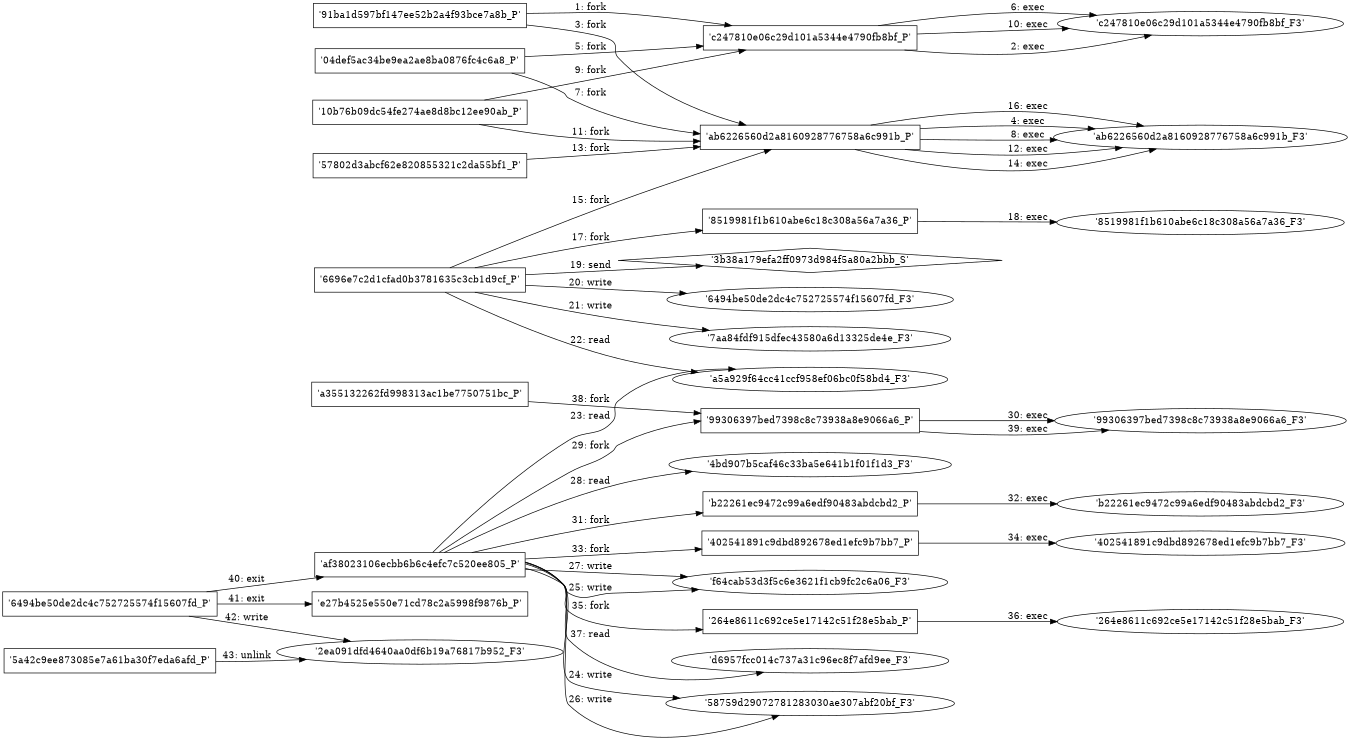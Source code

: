 digraph "D:\Learning\Paper\apt\基于CTI的攻击预警\Dataset\攻击图\ASGfromALLCTI\U.S. Court Order Hits Botnet’s Infrastructure.dot" {
rankdir="LR"
size="9"
fixedsize="false"
splines="true"
nodesep=0.3
ranksep=0
fontsize=10
overlap="scalexy"
engine= "neato"
	"'91ba1d597bf147ee52b2a4f93bce7a8b_P'" [node_type=Process shape=box]
	"'c247810e06c29d101a5344e4790fb8bf_P'" [node_type=Process shape=box]
	"'91ba1d597bf147ee52b2a4f93bce7a8b_P'" -> "'c247810e06c29d101a5344e4790fb8bf_P'" [label="1: fork"]
	"'c247810e06c29d101a5344e4790fb8bf_P'" [node_type=Process shape=box]
	"'c247810e06c29d101a5344e4790fb8bf_F3'" [node_type=File shape=ellipse]
	"'c247810e06c29d101a5344e4790fb8bf_P'" -> "'c247810e06c29d101a5344e4790fb8bf_F3'" [label="2: exec"]
	"'91ba1d597bf147ee52b2a4f93bce7a8b_P'" [node_type=Process shape=box]
	"'ab6226560d2a8160928776758a6c991b_P'" [node_type=Process shape=box]
	"'91ba1d597bf147ee52b2a4f93bce7a8b_P'" -> "'ab6226560d2a8160928776758a6c991b_P'" [label="3: fork"]
	"'ab6226560d2a8160928776758a6c991b_P'" [node_type=Process shape=box]
	"'ab6226560d2a8160928776758a6c991b_F3'" [node_type=File shape=ellipse]
	"'ab6226560d2a8160928776758a6c991b_P'" -> "'ab6226560d2a8160928776758a6c991b_F3'" [label="4: exec"]
	"'04def5ac34be9ea2ae8ba0876fc4c6a8_P'" [node_type=Process shape=box]
	"'c247810e06c29d101a5344e4790fb8bf_P'" [node_type=Process shape=box]
	"'04def5ac34be9ea2ae8ba0876fc4c6a8_P'" -> "'c247810e06c29d101a5344e4790fb8bf_P'" [label="5: fork"]
	"'c247810e06c29d101a5344e4790fb8bf_P'" [node_type=Process shape=box]
	"'c247810e06c29d101a5344e4790fb8bf_F3'" [node_type=File shape=ellipse]
	"'c247810e06c29d101a5344e4790fb8bf_P'" -> "'c247810e06c29d101a5344e4790fb8bf_F3'" [label="6: exec"]
	"'04def5ac34be9ea2ae8ba0876fc4c6a8_P'" [node_type=Process shape=box]
	"'ab6226560d2a8160928776758a6c991b_P'" [node_type=Process shape=box]
	"'04def5ac34be9ea2ae8ba0876fc4c6a8_P'" -> "'ab6226560d2a8160928776758a6c991b_P'" [label="7: fork"]
	"'ab6226560d2a8160928776758a6c991b_P'" [node_type=Process shape=box]
	"'ab6226560d2a8160928776758a6c991b_F3'" [node_type=File shape=ellipse]
	"'ab6226560d2a8160928776758a6c991b_P'" -> "'ab6226560d2a8160928776758a6c991b_F3'" [label="8: exec"]
	"'10b76b09dc54fe274ae8d8bc12ee90ab_P'" [node_type=Process shape=box]
	"'c247810e06c29d101a5344e4790fb8bf_P'" [node_type=Process shape=box]
	"'10b76b09dc54fe274ae8d8bc12ee90ab_P'" -> "'c247810e06c29d101a5344e4790fb8bf_P'" [label="9: fork"]
	"'c247810e06c29d101a5344e4790fb8bf_P'" [node_type=Process shape=box]
	"'c247810e06c29d101a5344e4790fb8bf_F3'" [node_type=File shape=ellipse]
	"'c247810e06c29d101a5344e4790fb8bf_P'" -> "'c247810e06c29d101a5344e4790fb8bf_F3'" [label="10: exec"]
	"'10b76b09dc54fe274ae8d8bc12ee90ab_P'" [node_type=Process shape=box]
	"'ab6226560d2a8160928776758a6c991b_P'" [node_type=Process shape=box]
	"'10b76b09dc54fe274ae8d8bc12ee90ab_P'" -> "'ab6226560d2a8160928776758a6c991b_P'" [label="11: fork"]
	"'ab6226560d2a8160928776758a6c991b_P'" [node_type=Process shape=box]
	"'ab6226560d2a8160928776758a6c991b_F3'" [node_type=File shape=ellipse]
	"'ab6226560d2a8160928776758a6c991b_P'" -> "'ab6226560d2a8160928776758a6c991b_F3'" [label="12: exec"]
	"'57802d3abcf62e820855321c2da55bf1_P'" [node_type=Process shape=box]
	"'ab6226560d2a8160928776758a6c991b_P'" [node_type=Process shape=box]
	"'57802d3abcf62e820855321c2da55bf1_P'" -> "'ab6226560d2a8160928776758a6c991b_P'" [label="13: fork"]
	"'ab6226560d2a8160928776758a6c991b_P'" [node_type=Process shape=box]
	"'ab6226560d2a8160928776758a6c991b_F3'" [node_type=File shape=ellipse]
	"'ab6226560d2a8160928776758a6c991b_P'" -> "'ab6226560d2a8160928776758a6c991b_F3'" [label="14: exec"]
	"'6696e7c2d1cfad0b3781635c3cb1d9cf_P'" [node_type=Process shape=box]
	"'ab6226560d2a8160928776758a6c991b_P'" [node_type=Process shape=box]
	"'6696e7c2d1cfad0b3781635c3cb1d9cf_P'" -> "'ab6226560d2a8160928776758a6c991b_P'" [label="15: fork"]
	"'ab6226560d2a8160928776758a6c991b_P'" [node_type=Process shape=box]
	"'ab6226560d2a8160928776758a6c991b_F3'" [node_type=File shape=ellipse]
	"'ab6226560d2a8160928776758a6c991b_P'" -> "'ab6226560d2a8160928776758a6c991b_F3'" [label="16: exec"]
	"'6696e7c2d1cfad0b3781635c3cb1d9cf_P'" [node_type=Process shape=box]
	"'8519981f1b610abe6c18c308a56a7a36_P'" [node_type=Process shape=box]
	"'6696e7c2d1cfad0b3781635c3cb1d9cf_P'" -> "'8519981f1b610abe6c18c308a56a7a36_P'" [label="17: fork"]
	"'8519981f1b610abe6c18c308a56a7a36_P'" [node_type=Process shape=box]
	"'8519981f1b610abe6c18c308a56a7a36_F3'" [node_type=File shape=ellipse]
	"'8519981f1b610abe6c18c308a56a7a36_P'" -> "'8519981f1b610abe6c18c308a56a7a36_F3'" [label="18: exec"]
	"'3b38a179efa2ff0973d984f5a80a2bbb_S'" [node_type=Socket shape=diamond]
	"'6696e7c2d1cfad0b3781635c3cb1d9cf_P'" [node_type=Process shape=box]
	"'6696e7c2d1cfad0b3781635c3cb1d9cf_P'" -> "'3b38a179efa2ff0973d984f5a80a2bbb_S'" [label="19: send"]
	"'6494be50de2dc4c752725574f15607fd_F3'" [node_type=file shape=ellipse]
	"'6696e7c2d1cfad0b3781635c3cb1d9cf_P'" [node_type=Process shape=box]
	"'6696e7c2d1cfad0b3781635c3cb1d9cf_P'" -> "'6494be50de2dc4c752725574f15607fd_F3'" [label="20: write"]
	"'7aa84fdf915dfec43580a6d13325de4e_F3'" [node_type=file shape=ellipse]
	"'6696e7c2d1cfad0b3781635c3cb1d9cf_P'" [node_type=Process shape=box]
	"'6696e7c2d1cfad0b3781635c3cb1d9cf_P'" -> "'7aa84fdf915dfec43580a6d13325de4e_F3'" [label="21: write"]
	"'a5a929f64cc41ccf958ef06bc0f58bd4_F3'" [node_type=file shape=ellipse]
	"'6696e7c2d1cfad0b3781635c3cb1d9cf_P'" [node_type=Process shape=box]
	"'6696e7c2d1cfad0b3781635c3cb1d9cf_P'" -> "'a5a929f64cc41ccf958ef06bc0f58bd4_F3'" [label="22: read"]
	"'a5a929f64cc41ccf958ef06bc0f58bd4_F3'" [node_type=file shape=ellipse]
	"'af38023106ecbb6b6c4efc7c520ee805_P'" [node_type=Process shape=box]
	"'af38023106ecbb6b6c4efc7c520ee805_P'" -> "'a5a929f64cc41ccf958ef06bc0f58bd4_F3'" [label="23: read"]
	"'58759d29072781283030ae307abf20bf_F3'" [node_type=file shape=ellipse]
	"'af38023106ecbb6b6c4efc7c520ee805_P'" [node_type=Process shape=box]
	"'af38023106ecbb6b6c4efc7c520ee805_P'" -> "'58759d29072781283030ae307abf20bf_F3'" [label="24: write"]
	"'f64cab53d3f5c6e3621f1cb9fc2c6a06_F3'" [node_type=file shape=ellipse]
	"'af38023106ecbb6b6c4efc7c520ee805_P'" [node_type=Process shape=box]
	"'af38023106ecbb6b6c4efc7c520ee805_P'" -> "'f64cab53d3f5c6e3621f1cb9fc2c6a06_F3'" [label="25: write"]
	"'58759d29072781283030ae307abf20bf_F3'" [node_type=file shape=ellipse]
	"'af38023106ecbb6b6c4efc7c520ee805_P'" [node_type=Process shape=box]
	"'af38023106ecbb6b6c4efc7c520ee805_P'" -> "'58759d29072781283030ae307abf20bf_F3'" [label="26: write"]
	"'f64cab53d3f5c6e3621f1cb9fc2c6a06_F3'" [node_type=file shape=ellipse]
	"'af38023106ecbb6b6c4efc7c520ee805_P'" [node_type=Process shape=box]
	"'af38023106ecbb6b6c4efc7c520ee805_P'" -> "'f64cab53d3f5c6e3621f1cb9fc2c6a06_F3'" [label="27: write"]
	"'4bd907b5caf46c33ba5e641b1f01f1d3_F3'" [node_type=file shape=ellipse]
	"'af38023106ecbb6b6c4efc7c520ee805_P'" [node_type=Process shape=box]
	"'af38023106ecbb6b6c4efc7c520ee805_P'" -> "'4bd907b5caf46c33ba5e641b1f01f1d3_F3'" [label="28: read"]
	"'af38023106ecbb6b6c4efc7c520ee805_P'" [node_type=Process shape=box]
	"'99306397bed7398c8c73938a8e9066a6_P'" [node_type=Process shape=box]
	"'af38023106ecbb6b6c4efc7c520ee805_P'" -> "'99306397bed7398c8c73938a8e9066a6_P'" [label="29: fork"]
	"'99306397bed7398c8c73938a8e9066a6_P'" [node_type=Process shape=box]
	"'99306397bed7398c8c73938a8e9066a6_F3'" [node_type=File shape=ellipse]
	"'99306397bed7398c8c73938a8e9066a6_P'" -> "'99306397bed7398c8c73938a8e9066a6_F3'" [label="30: exec"]
	"'af38023106ecbb6b6c4efc7c520ee805_P'" [node_type=Process shape=box]
	"'b22261ec9472c99a6edf90483abdcbd2_P'" [node_type=Process shape=box]
	"'af38023106ecbb6b6c4efc7c520ee805_P'" -> "'b22261ec9472c99a6edf90483abdcbd2_P'" [label="31: fork"]
	"'b22261ec9472c99a6edf90483abdcbd2_P'" [node_type=Process shape=box]
	"'b22261ec9472c99a6edf90483abdcbd2_F3'" [node_type=File shape=ellipse]
	"'b22261ec9472c99a6edf90483abdcbd2_P'" -> "'b22261ec9472c99a6edf90483abdcbd2_F3'" [label="32: exec"]
	"'af38023106ecbb6b6c4efc7c520ee805_P'" [node_type=Process shape=box]
	"'402541891c9dbd892678ed1efc9b7bb7_P'" [node_type=Process shape=box]
	"'af38023106ecbb6b6c4efc7c520ee805_P'" -> "'402541891c9dbd892678ed1efc9b7bb7_P'" [label="33: fork"]
	"'402541891c9dbd892678ed1efc9b7bb7_P'" [node_type=Process shape=box]
	"'402541891c9dbd892678ed1efc9b7bb7_F3'" [node_type=File shape=ellipse]
	"'402541891c9dbd892678ed1efc9b7bb7_P'" -> "'402541891c9dbd892678ed1efc9b7bb7_F3'" [label="34: exec"]
	"'af38023106ecbb6b6c4efc7c520ee805_P'" [node_type=Process shape=box]
	"'264e8611c692ce5e17142c51f28e5bab_P'" [node_type=Process shape=box]
	"'af38023106ecbb6b6c4efc7c520ee805_P'" -> "'264e8611c692ce5e17142c51f28e5bab_P'" [label="35: fork"]
	"'264e8611c692ce5e17142c51f28e5bab_P'" [node_type=Process shape=box]
	"'264e8611c692ce5e17142c51f28e5bab_F3'" [node_type=File shape=ellipse]
	"'264e8611c692ce5e17142c51f28e5bab_P'" -> "'264e8611c692ce5e17142c51f28e5bab_F3'" [label="36: exec"]
	"'d6957fcc014c737a31c96ec8f7afd9ee_F3'" [node_type=file shape=ellipse]
	"'af38023106ecbb6b6c4efc7c520ee805_P'" [node_type=Process shape=box]
	"'af38023106ecbb6b6c4efc7c520ee805_P'" -> "'d6957fcc014c737a31c96ec8f7afd9ee_F3'" [label="37: read"]
	"'a355132262fd998313ac1be7750751bc_P'" [node_type=Process shape=box]
	"'99306397bed7398c8c73938a8e9066a6_P'" [node_type=Process shape=box]
	"'a355132262fd998313ac1be7750751bc_P'" -> "'99306397bed7398c8c73938a8e9066a6_P'" [label="38: fork"]
	"'99306397bed7398c8c73938a8e9066a6_P'" [node_type=Process shape=box]
	"'99306397bed7398c8c73938a8e9066a6_F3'" [node_type=File shape=ellipse]
	"'99306397bed7398c8c73938a8e9066a6_P'" -> "'99306397bed7398c8c73938a8e9066a6_F3'" [label="39: exec"]
	"'6494be50de2dc4c752725574f15607fd_P'" [node_type=Process shape=box]
	"'af38023106ecbb6b6c4efc7c520ee805_P'" [node_type=Process shape=box]
	"'6494be50de2dc4c752725574f15607fd_P'" -> "'af38023106ecbb6b6c4efc7c520ee805_P'" [label="40: exit"]
	"'6494be50de2dc4c752725574f15607fd_P'" [node_type=Process shape=box]
	"'e27b4525e550e71cd78c2a5998f9876b_P'" [node_type=Process shape=box]
	"'6494be50de2dc4c752725574f15607fd_P'" -> "'e27b4525e550e71cd78c2a5998f9876b_P'" [label="41: exit"]
	"'2ea091dfd4640aa0df6b19a76817b952_F3'" [node_type=file shape=ellipse]
	"'6494be50de2dc4c752725574f15607fd_P'" [node_type=Process shape=box]
	"'6494be50de2dc4c752725574f15607fd_P'" -> "'2ea091dfd4640aa0df6b19a76817b952_F3'" [label="42: write"]
	"'2ea091dfd4640aa0df6b19a76817b952_F3'" [node_type=file shape=ellipse]
	"'5a42c9ee873085e7a61ba30f7eda6afd_P'" [node_type=Process shape=box]
	"'5a42c9ee873085e7a61ba30f7eda6afd_P'" -> "'2ea091dfd4640aa0df6b19a76817b952_F3'" [label="43: unlink"]
}
